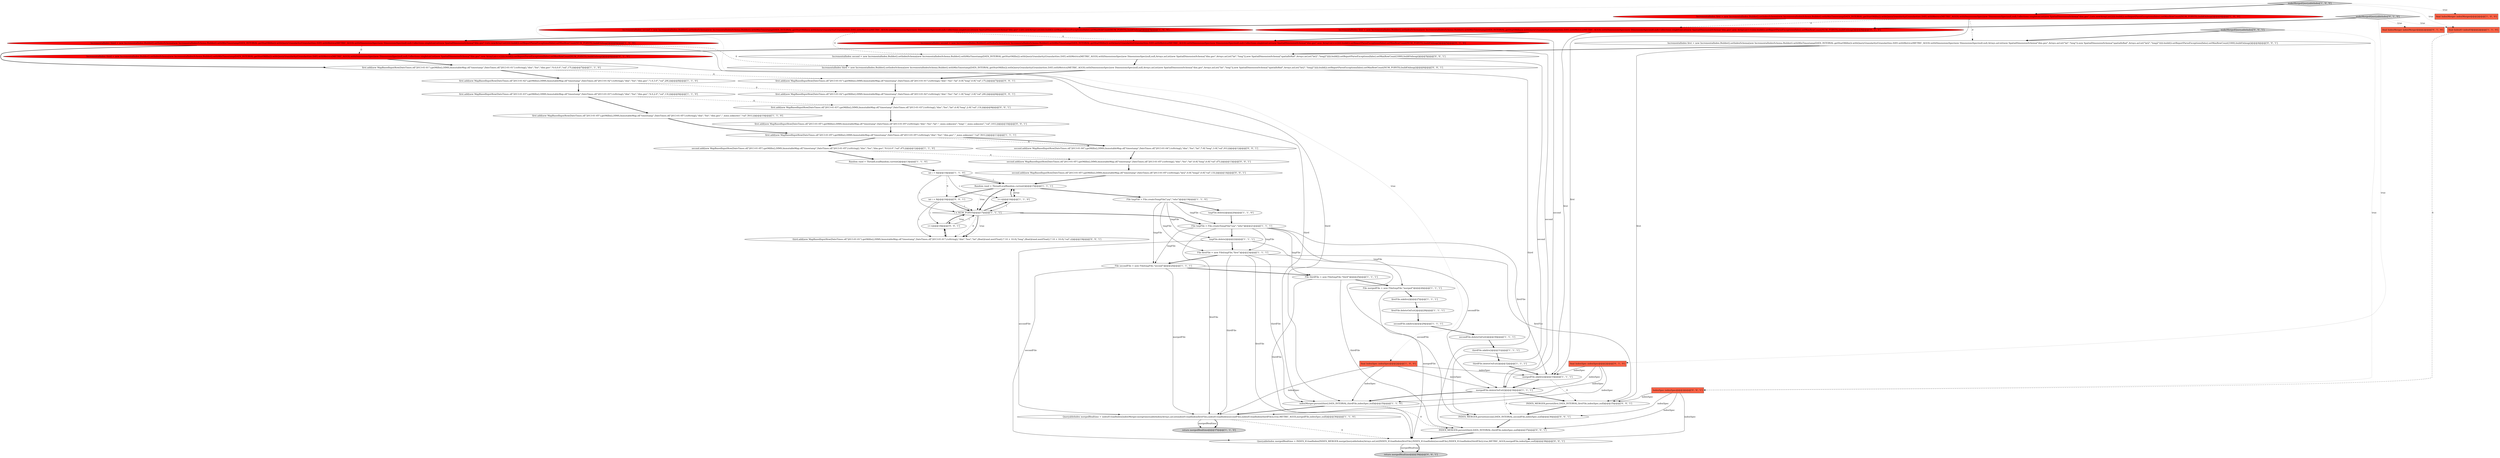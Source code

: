 digraph {
36 [style = filled, label = "mergedFile.mkdirs()@@@33@@@['1', '1', '1']", fillcolor = white, shape = ellipse image = "AAA0AAABBB1BBB"];
22 [style = filled, label = "File thirdFile = new File(tmpFile,\"third\")@@@25@@@['1', '1', '1']", fillcolor = white, shape = ellipse image = "AAA0AAABBB1BBB"];
41 [style = filled, label = "IncrementalIndex second = new IncrementalIndex.Builder().setIndexSchema(new IncrementalIndexSchema.Builder().withMinTimestamp(DATA_INTERVAL.getStartMillis()).withQueryGranularity(Granularities.DAY).withMetrics(METRIC_AGGS).withDimensionsSpec(new DimensionsSpec(null,null,Collections.singletonList(new SpatialDimensionSchema(\"dim.geo\",new ArrayList<>())))).build()).setReportParseExceptions(false).setMaxRowCount(NUM_POINTS).buildOnheap()@@@5@@@['0', '1', '0']", fillcolor = red, shape = ellipse image = "AAA1AAABBB2BBB"];
44 [style = filled, label = "second.add(new MapBasedInputRow(DateTimes.of(\"2013-01-04\").getMillis(),DIMS,ImmutableMap.of(\"timestamp\",DateTimes.of(\"2013-01-04\").toString(),\"dim\",\"foo\",\"lat\",7.0f,\"long\",3.0f,\"val\",91L)))@@@12@@@['0', '0', '1']", fillcolor = white, shape = ellipse image = "AAA0AAABBB3BBB"];
7 [style = filled, label = "IncrementalIndex first = new IncrementalIndex.Builder().setIndexSchema(new IncrementalIndexSchema.Builder().withMinTimestamp(DATA_INTERVAL.getStartMillis()).withQueryGranularity(Granularities.DAY).withMetrics(METRIC_AGGS).withDimensionsSpec(new DimensionsSpec(null,null,Collections.singletonList(new SpatialDimensionSchema(\"dim.geo\",Lists.newArrayList())))).build()).setReportParseExceptions(false).setMaxRowCount(NUM_POINTS).buildOnheap()@@@4@@@['1', '0', '0']", fillcolor = red, shape = ellipse image = "AAA1AAABBB1BBB"];
53 [style = filled, label = "return mergedRealtime@@@39@@@['0', '0', '1']", fillcolor = lightgray, shape = ellipse image = "AAA0AAABBB3BBB"];
54 [style = filled, label = "first.add(new MapBasedInputRow(DateTimes.of(\"2013-01-01\").getMillis(),DIMS,ImmutableMap.of(\"timestamp\",DateTimes.of(\"2013-01-01\").toString(),\"dim\",\"foo\",\"lat\",0.0f,\"long\",0.0f,\"val\",17L)))@@@7@@@['0', '0', '1']", fillcolor = white, shape = ellipse image = "AAA0AAABBB3BBB"];
4 [style = filled, label = "return mergedRealtime@@@37@@@['1', '1', '0']", fillcolor = lightgray, shape = ellipse image = "AAA0AAABBB1BBB"];
17 [style = filled, label = "Random rand = ThreadLocalRandom.current()@@@15@@@['1', '1', '1']", fillcolor = white, shape = ellipse image = "AAA0AAABBB1BBB"];
6 [style = filled, label = "final IndexSpec indexSpec@@@2@@@['1', '0', '0']", fillcolor = tomato, shape = box image = "AAA0AAABBB1BBB"];
55 [style = filled, label = "IncrementalIndex second = new IncrementalIndex.Builder().setIndexSchema(new IncrementalIndexSchema.Builder().withMinTimestamp(DATA_INTERVAL.getStartMillis()).withQueryGranularity(Granularities.DAY).withMetrics(METRIC_AGGS).withDimensionsSpec(new DimensionsSpec(null,null,Arrays.asList(new SpatialDimensionSchema(\"dim.geo\",Arrays.asList(\"lat\",\"long\")),new SpatialDimensionSchema(\"spatialIsRad\",Arrays.asList(\"lat2\",\"long2\"))))).build()).setReportParseExceptions(false).setMaxRowCount(1000).buildOnheap()@@@5@@@['0', '0', '1']", fillcolor = white, shape = ellipse image = "AAA0AAABBB3BBB"];
23 [style = filled, label = "firstFile.deleteOnExit()@@@28@@@['1', '1', '1']", fillcolor = white, shape = ellipse image = "AAA0AAABBB1BBB"];
24 [style = filled, label = "first.add(new MapBasedInputRow(DateTimes.of(\"2013-01-02\").getMillis(),DIMS,ImmutableMap.of(\"timestamp\",DateTimes.of(\"2013-01-02\").toString(),\"dim\",\"foo\",\"dim.geo\",\"1.0,3.0\",\"val\",29L)))@@@8@@@['1', '1', '0']", fillcolor = white, shape = ellipse image = "AAA0AAABBB1BBB"];
35 [style = filled, label = "first.add(new MapBasedInputRow(DateTimes.of(\"2013-01-03\").getMillis(),DIMS,ImmutableMap.of(\"timestamp\",DateTimes.of(\"2013-01-03\").toString(),\"dim\",\"foo\",\"dim.geo\",\"4.0,2.0\",\"val\",13L)))@@@9@@@['1', '1', '0']", fillcolor = white, shape = ellipse image = "AAA0AAABBB1BBB"];
58 [style = filled, label = "INDEX_MERGER.persist(second,DATA_INTERVAL,secondFile,indexSpec,null)@@@36@@@['0', '0', '1']", fillcolor = white, shape = ellipse image = "AAA0AAABBB3BBB"];
47 [style = filled, label = "i++@@@18@@@['0', '0', '1']", fillcolor = white, shape = ellipse image = "AAA0AAABBB3BBB"];
43 [style = filled, label = "IncrementalIndex first = new IncrementalIndex.Builder().setIndexSchema(new IncrementalIndexSchema.Builder().withMinTimestamp(DATA_INTERVAL.getStartMillis()).withQueryGranularity(Granularities.DAY).withMetrics(METRIC_AGGS).withDimensionsSpec(new DimensionsSpec(null,null,Arrays.asList(new SpatialDimensionSchema(\"dim.geo\",Arrays.asList(\"lat\",\"long\")),new SpatialDimensionSchema(\"spatialIsRad\",Arrays.asList(\"lat2\",\"long2\"))))).build()).setReportParseExceptions(false).setMaxRowCount(1000).buildOnheap()@@@4@@@['0', '0', '1']", fillcolor = white, shape = ellipse image = "AAA0AAABBB3BBB"];
49 [style = filled, label = "QueryableIndex mergedRealtime = INDEX_IO.loadIndex(INDEX_MERGER.mergeQueryableIndex(Arrays.asList(INDEX_IO.loadIndex(firstFile),INDEX_IO.loadIndex(secondFile),INDEX_IO.loadIndex(thirdFile)),true,METRIC_AGGS,mergedFile,indexSpec,null))@@@38@@@['0', '0', '1']", fillcolor = white, shape = ellipse image = "AAA0AAABBB3BBB"];
50 [style = filled, label = "IncrementalIndex third = new IncrementalIndex.Builder().setIndexSchema(new IncrementalIndexSchema.Builder().withMinTimestamp(DATA_INTERVAL.getStartMillis()).withQueryGranularity(Granularities.DAY).withMetrics(METRIC_AGGS).withDimensionsSpec(new DimensionsSpec(null,null,Arrays.asList(new SpatialDimensionSchema(\"dim.geo\",Arrays.asList(\"lat\",\"long\")),new SpatialDimensionSchema(\"spatialIsRad\",Arrays.asList(\"lat2\",\"long2\"))))).build()).setReportParseExceptions(false).setMaxRowCount(NUM_POINTS).buildOnheap()@@@6@@@['0', '0', '1']", fillcolor = white, shape = ellipse image = "AAA0AAABBB3BBB"];
46 [style = filled, label = "first.add(new MapBasedInputRow(DateTimes.of(\"2013-01-02\").getMillis(),DIMS,ImmutableMap.of(\"timestamp\",DateTimes.of(\"2013-01-02\").toString(),\"dim\",\"foo\",\"lat\",1.0f,\"long\",3.0f,\"val\",29L)))@@@8@@@['0', '0', '1']", fillcolor = white, shape = ellipse image = "AAA0AAABBB3BBB"];
21 [style = filled, label = "File secondFile = new File(tmpFile,\"second\")@@@24@@@['1', '1', '1']", fillcolor = white, shape = ellipse image = "AAA0AAABBB1BBB"];
60 [style = filled, label = "first.add(new MapBasedInputRow(DateTimes.of(\"2013-01-05\").getMillis(),DIMS,ImmutableMap.of(\"timestamp\",DateTimes.of(\"2013-01-05\").toString(),\"dim\",\"foo\",\"lat\",\"_mmx.unknown\",\"long\",\"_mmx.unknown\",\"val\",101L)))@@@10@@@['0', '0', '1']", fillcolor = white, shape = ellipse image = "AAA0AAABBB3BBB"];
2 [style = filled, label = "mergedFile.deleteOnExit()@@@34@@@['1', '1', '1']", fillcolor = white, shape = ellipse image = "AAA0AAABBB1BBB"];
42 [style = filled, label = "final IndexMerger indexMerger@@@2@@@['0', '1', '0']", fillcolor = tomato, shape = box image = "AAA0AAABBB2BBB"];
0 [style = filled, label = "File mergedFile = new File(tmpFile,\"merged\")@@@26@@@['1', '1', '1']", fillcolor = white, shape = ellipse image = "AAA0AAABBB1BBB"];
8 [style = filled, label = "i++@@@16@@@['1', '1', '0']", fillcolor = white, shape = ellipse image = "AAA0AAABBB1BBB"];
51 [style = filled, label = "third.add(new MapBasedInputRow(DateTimes.of(\"2013-01-01\").getMillis(),DIMS,ImmutableMap.of(\"timestamp\",DateTimes.of(\"2013-01-01\").toString(),\"dim\",\"boo\",\"lat\",(float)(rand.nextFloat() * 10 + 10.0),\"long\",(float)(rand.nextFloat() * 10 + 10.0),\"val\",i)))@@@19@@@['0', '0', '1']", fillcolor = white, shape = ellipse image = "AAA0AAABBB3BBB"];
28 [style = filled, label = "File firstFile = new File(tmpFile,\"first\")@@@23@@@['1', '1', '1']", fillcolor = white, shape = ellipse image = "AAA0AAABBB1BBB"];
48 [style = filled, label = "makeMergedQueryableIndex['0', '0', '1']", fillcolor = lightgray, shape = diamond image = "AAA0AAABBB3BBB"];
1 [style = filled, label = "Random rand = ThreadLocalRandom.current()@@@13@@@['1', '1', '0']", fillcolor = white, shape = ellipse image = "AAA0AAABBB1BBB"];
18 [style = filled, label = "final IndexIO indexIO@@@2@@@['1', '1', '0']", fillcolor = tomato, shape = box image = "AAA0AAABBB1BBB"];
3 [style = filled, label = "indexMerger.persist(third,DATA_INTERVAL,thirdFile,indexSpec,null)@@@35@@@['1', '1', '0']", fillcolor = white, shape = ellipse image = "AAA0AAABBB1BBB"];
9 [style = filled, label = "first.add(new MapBasedInputRow(DateTimes.of(\"2013-01-05\").getMillis(),DIMS,ImmutableMap.of(\"timestamp\",DateTimes.of(\"2013-01-05\").toString(),\"dim\",\"foo\",\"dim.geo\",\"_mmx.unknown\",\"val\",501L)))@@@10@@@['1', '1', '0']", fillcolor = white, shape = ellipse image = "AAA0AAABBB1BBB"];
62 [style = filled, label = "first.add(new MapBasedInputRow(DateTimes.of(\"2013-01-03\").getMillis(),DIMS,ImmutableMap.of(\"timestamp\",DateTimes.of(\"2013-01-03\").toString(),\"dim\",\"foo\",\"lat\",4.0f,\"long\",2.0f,\"val\",13L)))@@@9@@@['0', '0', '1']", fillcolor = white, shape = ellipse image = "AAA0AAABBB3BBB"];
12 [style = filled, label = "firstFile.mkdirs()@@@27@@@['1', '1', '1']", fillcolor = white, shape = ellipse image = "AAA0AAABBB1BBB"];
26 [style = filled, label = "first.add(new MapBasedInputRow(DateTimes.of(\"2013-01-01\").getMillis(),DIMS,ImmutableMap.of(\"timestamp\",DateTimes.of(\"2013-01-01\").toString(),\"dim\",\"foo\",\"dim.geo\",\"0.0,0.0\",\"val\",17L)))@@@7@@@['1', '1', '0']", fillcolor = white, shape = ellipse image = "AAA0AAABBB1BBB"];
13 [style = filled, label = "thirdFile.deleteOnExit()@@@32@@@['1', '1', '1']", fillcolor = white, shape = ellipse image = "AAA0AAABBB1BBB"];
30 [style = filled, label = "tmpFile.delete()@@@20@@@['1', '1', '0']", fillcolor = white, shape = ellipse image = "AAA0AAABBB1BBB"];
33 [style = filled, label = "QueryableIndex mergedRealtime = indexIO.loadIndex(indexMerger.mergeQueryableIndex(Arrays.asList(indexIO.loadIndex(firstFile),indexIO.loadIndex(secondFile),indexIO.loadIndex(thirdFile)),true,METRIC_AGGS,mergedFile,indexSpec,null))@@@36@@@['1', '1', '0']", fillcolor = white, shape = ellipse image = "AAA0AAABBB1BBB"];
59 [style = filled, label = "second.add(new MapBasedInputRow(DateTimes.of(\"2013-01-05\").getMillis(),DIMS,ImmutableMap.of(\"timestamp\",DateTimes.of(\"2013-01-05\").toString(),\"lat2\",0.0f,\"long2\",0.0f,\"val\",13L)))@@@14@@@['0', '0', '1']", fillcolor = white, shape = ellipse image = "AAA0AAABBB3BBB"];
5 [style = filled, label = "File tmpFile = File.createTempFile(\"yay\",\"who\")@@@19@@@['1', '1', '0']", fillcolor = white, shape = ellipse image = "AAA0AAABBB1BBB"];
40 [style = filled, label = "IncrementalIndex first = new IncrementalIndex.Builder().setIndexSchema(new IncrementalIndexSchema.Builder().withMinTimestamp(DATA_INTERVAL.getStartMillis()).withQueryGranularity(Granularities.DAY).withMetrics(METRIC_AGGS).withDimensionsSpec(new DimensionsSpec(null,null,Collections.singletonList(new SpatialDimensionSchema(\"dim.geo\",new ArrayList<>())))).build()).setReportParseExceptions(false).setMaxRowCount(NUM_POINTS).buildOnheap()@@@4@@@['0', '1', '0']", fillcolor = red, shape = ellipse image = "AAA1AAABBB2BBB"];
52 [style = filled, label = "IndexSpec indexSpec@@@2@@@['0', '0', '1']", fillcolor = tomato, shape = box image = "AAA0AAABBB3BBB"];
10 [style = filled, label = "final IndexMerger indexMerger@@@2@@@['1', '0', '0']", fillcolor = tomato, shape = box image = "AAA0AAABBB1BBB"];
16 [style = filled, label = "IncrementalIndex second = new IncrementalIndex.Builder().setIndexSchema(new IncrementalIndexSchema.Builder().withMinTimestamp(DATA_INTERVAL.getStartMillis()).withQueryGranularity(Granularities.DAY).withMetrics(METRIC_AGGS).withDimensionsSpec(new DimensionsSpec(null,null,Collections.singletonList(new SpatialDimensionSchema(\"dim.geo\",Lists.newArrayList())))).build()).setReportParseExceptions(false).setMaxRowCount(NUM_POINTS).buildOnheap()@@@5@@@['1', '0', '0']", fillcolor = red, shape = ellipse image = "AAA1AAABBB1BBB"];
20 [style = filled, label = "secondFile.mkdirs()@@@29@@@['1', '1', '1']", fillcolor = white, shape = ellipse image = "AAA0AAABBB1BBB"];
39 [style = filled, label = "IncrementalIndex third = new IncrementalIndex.Builder().setIndexSchema(new IncrementalIndexSchema.Builder().withMinTimestamp(DATA_INTERVAL.getStartMillis()).withQueryGranularity(Granularities.DAY).withMetrics(METRIC_AGGS).withDimensionsSpec(new DimensionsSpec(null,null,Collections.singletonList(new SpatialDimensionSchema(\"dim.geo\",new ArrayList<>())))).build()).setReportParseExceptions(false).setMaxRowCount(NUM_POINTS).buildOnheap()@@@6@@@['0', '1', '0']", fillcolor = red, shape = ellipse image = "AAA1AAABBB2BBB"];
34 [style = filled, label = "tmpFile.delete()@@@22@@@['1', '1', '1']", fillcolor = white, shape = ellipse image = "AAA0AAABBB1BBB"];
32 [style = filled, label = "first.add(new MapBasedInputRow(DateTimes.of(\"2013-01-05\").getMillis(),DIMS,ImmutableMap.of(\"timestamp\",DateTimes.of(\"2013-01-05\").toString(),\"dim\",\"foo\",\"dim.geo\",\"_mmx.unknown\",\"val\",501L)))@@@11@@@['1', '1', '1']", fillcolor = white, shape = ellipse image = "AAA0AAABBB1BBB"];
45 [style = filled, label = "second.add(new MapBasedInputRow(DateTimes.of(\"2013-01-05\").getMillis(),DIMS,ImmutableMap.of(\"timestamp\",DateTimes.of(\"2013-01-05\").toString(),\"dim\",\"foo\",\"lat\",8.0f,\"long\",6.0f,\"val\",47L)))@@@13@@@['0', '0', '1']", fillcolor = white, shape = ellipse image = "AAA0AAABBB3BBB"];
56 [style = filled, label = "int i = 8@@@16@@@['0', '0', '1']", fillcolor = white, shape = ellipse image = "AAA0AAABBB3BBB"];
19 [style = filled, label = "i < NUM_POINTS@@@17@@@['1', '1', '1']", fillcolor = white, shape = diamond image = "AAA0AAABBB1BBB"];
57 [style = filled, label = "INDEX_MERGER.persist(third,DATA_INTERVAL,thirdFile,indexSpec,null)@@@37@@@['0', '0', '1']", fillcolor = white, shape = ellipse image = "AAA0AAABBB3BBB"];
38 [style = filled, label = "final IndexSpec indexSpec@@@2@@@['0', '1', '0']", fillcolor = tomato, shape = box image = "AAA0AAABBB2BBB"];
25 [style = filled, label = "IncrementalIndex third = new IncrementalIndex.Builder().setIndexSchema(new IncrementalIndexSchema.Builder().withMinTimestamp(DATA_INTERVAL.getStartMillis()).withQueryGranularity(Granularities.DAY).withMetrics(METRIC_AGGS).withDimensionsSpec(new DimensionsSpec(null,null,Collections.singletonList(new SpatialDimensionSchema(\"dim.geo\",Lists.newArrayList())))).build()).setReportParseExceptions(false).setMaxRowCount(NUM_POINTS).buildOnheap()@@@6@@@['1', '0', '0']", fillcolor = red, shape = ellipse image = "AAA1AAABBB1BBB"];
11 [style = filled, label = "File tmpFile = File.createTempFile(\"yay\",\"who\")@@@21@@@['1', '1', '1']", fillcolor = white, shape = ellipse image = "AAA0AAABBB1BBB"];
31 [style = filled, label = "makeMergedQueryableIndex['1', '0', '0']", fillcolor = lightgray, shape = diamond image = "AAA0AAABBB1BBB"];
14 [style = filled, label = "thirdFile.mkdirs()@@@31@@@['1', '1', '1']", fillcolor = white, shape = ellipse image = "AAA0AAABBB1BBB"];
29 [style = filled, label = "secondFile.deleteOnExit()@@@30@@@['1', '1', '1']", fillcolor = white, shape = ellipse image = "AAA0AAABBB1BBB"];
27 [style = filled, label = "int i = 6@@@14@@@['1', '1', '0']", fillcolor = white, shape = ellipse image = "AAA0AAABBB1BBB"];
15 [style = filled, label = "second.add(new MapBasedInputRow(DateTimes.of(\"2013-01-05\").getMillis(),DIMS,ImmutableMap.of(\"timestamp\",DateTimes.of(\"2013-01-05\").toString(),\"dim\",\"foo\",\"dim.geo\",\"8.0,6.0\",\"val\",47L)))@@@12@@@['1', '1', '0']", fillcolor = white, shape = ellipse image = "AAA0AAABBB1BBB"];
37 [style = filled, label = "makeMergedQueryableIndex['0', '1', '0']", fillcolor = lightgray, shape = diamond image = "AAA0AAABBB2BBB"];
61 [style = filled, label = "INDEX_MERGER.persist(first,DATA_INTERVAL,firstFile,indexSpec,null)@@@35@@@['0', '0', '1']", fillcolor = white, shape = ellipse image = "AAA0AAABBB3BBB"];
6->2 [style = solid, label="indexSpec"];
43->55 [style = bold, label=""];
28->3 [style = solid, label="thirdFile"];
1->27 [style = bold, label=""];
26->54 [style = dashed, label="0"];
60->32 [style = bold, label=""];
47->51 [style = solid, label="i"];
19->11 [style = bold, label=""];
33->49 [style = dashed, label="0"];
21->58 [style = solid, label="secondFile"];
2->61 [style = bold, label=""];
15->45 [style = dashed, label="0"];
17->8 [style = dotted, label="true"];
30->11 [style = bold, label=""];
37->38 [style = dotted, label="true"];
11->28 [style = solid, label="tmpFile"];
28->21 [style = bold, label=""];
37->40 [style = bold, label=""];
27->19 [style = solid, label="i"];
22->0 [style = bold, label=""];
56->51 [style = solid, label="i"];
48->43 [style = bold, label=""];
22->49 [style = solid, label="thirdFile"];
36->2 [style = bold, label=""];
13->36 [style = bold, label=""];
51->47 [style = bold, label=""];
7->16 [style = bold, label=""];
29->14 [style = bold, label=""];
27->17 [style = bold, label=""];
5->11 [style = solid, label="tmpFile"];
18->52 [style = dashed, label="0"];
5->21 [style = solid, label="tmpFile"];
5->30 [style = bold, label=""];
50->54 [style = bold, label=""];
52->58 [style = solid, label="indexSpec"];
17->5 [style = bold, label=""];
22->57 [style = solid, label="thirdFile"];
32->44 [style = dashed, label="0"];
54->46 [style = bold, label=""];
24->46 [style = dashed, label="0"];
52->57 [style = solid, label="indexSpec"];
9->32 [style = bold, label=""];
62->60 [style = bold, label=""];
55->58 [style = solid, label="second"];
5->28 [style = solid, label="tmpFile"];
45->59 [style = bold, label=""];
31->6 [style = dotted, label="true"];
38->33 [style = solid, label="indexSpec"];
7->43 [style = dashed, label="0"];
37->18 [style = dotted, label="true"];
28->33 [style = solid, label="thirdFile"];
3->33 [style = bold, label=""];
38->3 [style = solid, label="indexSpec"];
26->24 [style = bold, label=""];
31->10 [style = dotted, label="true"];
21->33 [style = solid, label="mergedFile"];
39->26 [style = bold, label=""];
35->62 [style = dashed, label="0"];
8->17 [style = bold, label=""];
16->41 [style = dashed, label="0"];
19->51 [style = dashed, label="0"];
21->22 [style = bold, label=""];
6->36 [style = solid, label="indexSpec"];
25->26 [style = bold, label=""];
8->19 [style = solid, label="i"];
40->36 [style = solid, label="first"];
44->45 [style = bold, label=""];
19->47 [style = dotted, label="true"];
23->20 [style = bold, label=""];
48->52 [style = dotted, label="true"];
2->58 [style = dashed, label="0"];
3->57 [style = dashed, label="0"];
35->9 [style = bold, label=""];
0->12 [style = bold, label=""];
2->3 [style = bold, label=""];
33->4 [style = bold, label=""];
58->57 [style = bold, label=""];
11->33 [style = solid, label="firstFile"];
11->21 [style = solid, label="tmpFile"];
27->56 [style = dashed, label="0"];
31->18 [style = dotted, label="true"];
31->7 [style = bold, label=""];
28->61 [style = solid, label="firstFile"];
27->17 [style = solid, label="i"];
27->8 [style = solid, label="i"];
34->28 [style = bold, label=""];
56->19 [style = solid, label="i"];
5->34 [style = solid, label="tmpFile"];
7->36 [style = solid, label="first"];
28->49 [style = solid, label="firstFile"];
38->2 [style = solid, label="indexSpec"];
0->49 [style = solid, label="mergedFile"];
39->3 [style = solid, label="third"];
17->19 [style = dotted, label="true"];
32->44 [style = bold, label=""];
47->19 [style = solid, label="i"];
52->49 [style = solid, label="indexSpec"];
55->50 [style = bold, label=""];
37->42 [style = dotted, label="true"];
49->53 [style = solid, label="mergedRealtime"];
14->13 [style = bold, label=""];
19->51 [style = bold, label=""];
25->50 [style = dashed, label="0"];
8->17 [style = solid, label="i"];
25->39 [style = dashed, label="0"];
59->17 [style = bold, label=""];
15->1 [style = bold, label=""];
7->40 [style = dashed, label="0"];
20->29 [style = bold, label=""];
11->22 [style = solid, label="tmpFile"];
11->0 [style = solid, label="tmpFile"];
24->35 [style = bold, label=""];
21->49 [style = solid, label="secondFile"];
34->33 [style = solid, label="secondFile"];
16->25 [style = bold, label=""];
61->58 [style = bold, label=""];
17->19 [style = bold, label=""];
19->8 [style = bold, label=""];
49->53 [style = bold, label=""];
11->34 [style = bold, label=""];
19->51 [style = dotted, label="true"];
34->2 [style = solid, label="secondFile"];
43->61 [style = solid, label="first"];
50->57 [style = solid, label="third"];
6->33 [style = solid, label="indexSpec"];
36->61 [style = dashed, label="0"];
40->41 [style = bold, label=""];
38->36 [style = solid, label="indexSpec"];
52->61 [style = solid, label="indexSpec"];
41->2 [style = solid, label="second"];
32->15 [style = bold, label=""];
56->19 [style = bold, label=""];
47->19 [style = bold, label=""];
33->4 [style = solid, label="mergedRealtime"];
57->49 [style = bold, label=""];
56->47 [style = solid, label="i"];
12->23 [style = bold, label=""];
17->56 [style = bold, label=""];
41->39 [style = bold, label=""];
11->36 [style = solid, label="firstFile"];
16->55 [style = dashed, label="0"];
16->2 [style = solid, label="second"];
46->62 [style = bold, label=""];
6->3 [style = solid, label="indexSpec"];
25->3 [style = solid, label="third"];
}
